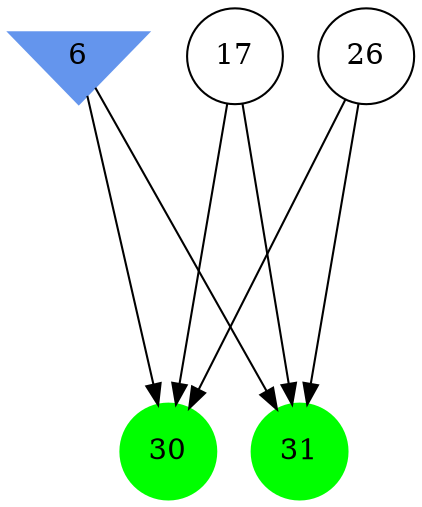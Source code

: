 digraph brain {
	ranksep=2.0;
	6 [shape=invtriangle,style=filled,color=cornflowerblue];
	17 [shape=circle,color=black];
	26 [shape=circle,color=black];
	30 [shape=circle,style=filled,color=green];
	31 [shape=circle,style=filled,color=green];
	6	->	31;
	6	->	30;
	17	->	31;
	17	->	30;
	26	->	31;
	26	->	30;
	{ rank=same; 6; }
	{ rank=same; 17; 26; }
	{ rank=same; 30; 31; }
}
